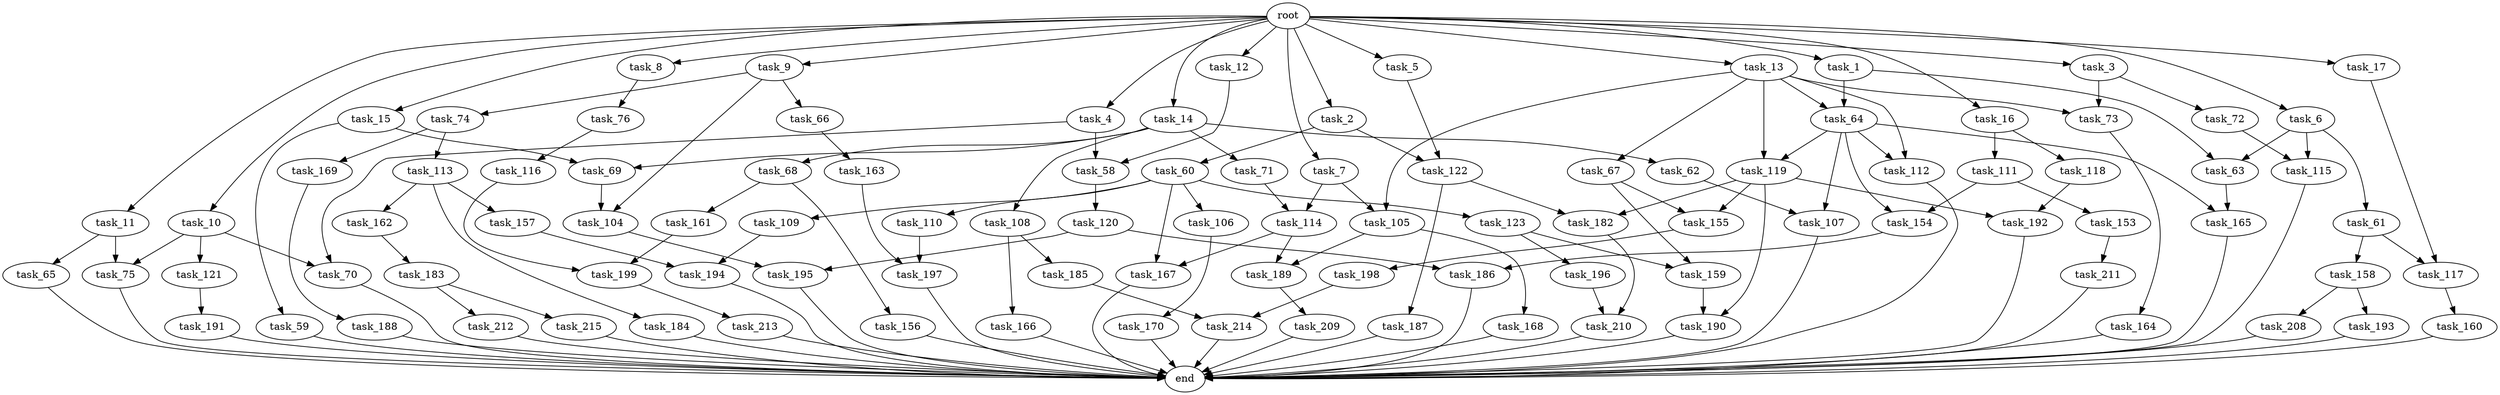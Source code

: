 digraph G {
  task_116 [size="858993459200.000000"];
  task_105 [size="833223655424.000000"];
  task_163 [size="137438953472.000000"];
  task_15 [size="1024.000000"];
  task_212 [size="858993459200.000000"];
  task_184 [size="137438953472.000000"];
  task_169 [size="214748364800.000000"];
  task_153 [size="77309411328.000000"];
  task_191 [size="549755813888.000000"];
  task_7 [size="1024.000000"];
  task_104 [size="274877906944.000000"];
  task_119 [size="1245540515840.000000"];
  task_166 [size="858993459200.000000"];
  task_75 [size="1116691496960.000000"];
  task_214 [size="386547056640.000000"];
  task_154 [size="627065225216.000000"];
  task_106 [size="214748364800.000000"];
  task_117 [size="386547056640.000000"];
  task_155 [size="970662608896.000000"];
  task_72 [size="420906795008.000000"];
  task_9 [size="1024.000000"];
  task_196 [size="858993459200.000000"];
  task_74 [size="137438953472.000000"];
  task_112 [size="1245540515840.000000"];
  task_185 [size="858993459200.000000"];
  task_59 [size="420906795008.000000"];
  task_121 [size="695784701952.000000"];
  task_164 [size="214748364800.000000"];
  task_73 [size="1116691496960.000000"];
  task_64 [size="1245540515840.000000"];
  task_198 [size="137438953472.000000"];
  task_65 [size="420906795008.000000"];
  task_118 [size="420906795008.000000"];
  task_188 [size="214748364800.000000"];
  task_63 [size="627065225216.000000"];
  task_68 [size="858993459200.000000"];
  task_115 [size="214748364800.000000"];
  task_58 [size="343597383680.000000"];
  task_160 [size="420906795008.000000"];
  task_190 [size="455266533376.000000"];
  task_61 [size="77309411328.000000"];
  task_11 [size="1024.000000"];
  task_167 [size="292057776128.000000"];
  task_156 [size="420906795008.000000"];
  task_1 [size="1024.000000"];
  task_159 [size="1408749273088.000000"];
  task_157 [size="137438953472.000000"];
  task_109 [size="214748364800.000000"];
  task_210 [size="970662608896.000000"];
  task_189 [size="214748364800.000000"];
  task_69 [size="1279900254208.000000"];
  task_162 [size="137438953472.000000"];
  task_123 [size="214748364800.000000"];
  task_194 [size="446676598784.000000"];
  task_62 [size="858993459200.000000"];
  task_66 [size="137438953472.000000"];
  task_161 [size="420906795008.000000"];
  task_213 [size="309237645312.000000"];
  task_195 [size="171798691840.000000"];
  end [size="0.000000"];
  task_192 [size="970662608896.000000"];
  task_4 [size="1024.000000"];
  task_60 [size="34359738368.000000"];
  task_10 [size="1024.000000"];
  task_193 [size="695784701952.000000"];
  task_158 [size="77309411328.000000"];
  task_70 [size="730144440320.000000"];
  task_71 [size="858993459200.000000"];
  task_67 [size="695784701952.000000"];
  task_14 [size="1024.000000"];
  task_12 [size="1024.000000"];
  task_13 [size="1024.000000"];
  task_108 [size="858993459200.000000"];
  task_3 [size="1024.000000"];
  task_114 [size="274877906944.000000"];
  task_113 [size="214748364800.000000"];
  task_6 [size="1024.000000"];
  task_186 [size="68719476736.000000"];
  task_168 [size="137438953472.000000"];
  task_2 [size="1024.000000"];
  task_209 [size="34359738368.000000"];
  task_197 [size="730144440320.000000"];
  task_183 [size="695784701952.000000"];
  task_107 [size="1099511627776.000000"];
  task_182 [size="635655159808.000000"];
  task_211 [size="858993459200.000000"];
  task_170 [size="695784701952.000000"];
  task_17 [size="1024.000000"];
  task_76 [size="858993459200.000000"];
  task_165 [size="1408749273088.000000"];
  task_120 [size="549755813888.000000"];
  root [size="0.000000"];
  task_111 [size="420906795008.000000"];
  task_8 [size="1024.000000"];
  task_16 [size="1024.000000"];
  task_199 [size="111669149696.000000"];
  task_187 [size="214748364800.000000"];
  task_5 [size="1024.000000"];
  task_215 [size="858993459200.000000"];
  task_110 [size="214748364800.000000"];
  task_122 [size="893353197568.000000"];
  task_208 [size="695784701952.000000"];

  task_116 -> task_199 [size="33554432.000000"];
  task_105 -> task_189 [size="134217728.000000"];
  task_105 -> task_168 [size="134217728.000000"];
  task_163 -> task_197 [size="301989888.000000"];
  task_15 -> task_59 [size="411041792.000000"];
  task_15 -> task_69 [size="411041792.000000"];
  task_212 -> end [size="1.000000"];
  task_184 -> end [size="1.000000"];
  task_169 -> task_188 [size="209715200.000000"];
  task_153 -> task_211 [size="838860800.000000"];
  task_191 -> end [size="1.000000"];
  task_7 -> task_114 [size="134217728.000000"];
  task_7 -> task_105 [size="134217728.000000"];
  task_104 -> task_195 [size="134217728.000000"];
  task_119 -> task_192 [size="411041792.000000"];
  task_119 -> task_155 [size="411041792.000000"];
  task_119 -> task_190 [size="411041792.000000"];
  task_119 -> task_182 [size="411041792.000000"];
  task_166 -> end [size="1.000000"];
  task_75 -> end [size="1.000000"];
  task_214 -> end [size="1.000000"];
  task_154 -> task_186 [size="33554432.000000"];
  task_106 -> task_170 [size="679477248.000000"];
  task_117 -> task_160 [size="411041792.000000"];
  task_155 -> task_198 [size="134217728.000000"];
  task_72 -> task_115 [size="134217728.000000"];
  task_9 -> task_66 [size="134217728.000000"];
  task_9 -> task_74 [size="134217728.000000"];
  task_9 -> task_104 [size="134217728.000000"];
  task_196 -> task_210 [size="411041792.000000"];
  task_74 -> task_169 [size="209715200.000000"];
  task_74 -> task_113 [size="209715200.000000"];
  task_112 -> end [size="1.000000"];
  task_185 -> task_214 [size="75497472.000000"];
  task_59 -> end [size="1.000000"];
  task_121 -> task_191 [size="536870912.000000"];
  task_164 -> end [size="1.000000"];
  task_73 -> task_164 [size="209715200.000000"];
  task_64 -> task_112 [size="536870912.000000"];
  task_64 -> task_119 [size="536870912.000000"];
  task_64 -> task_154 [size="536870912.000000"];
  task_64 -> task_107 [size="536870912.000000"];
  task_64 -> task_165 [size="536870912.000000"];
  task_198 -> task_214 [size="301989888.000000"];
  task_65 -> end [size="1.000000"];
  task_118 -> task_192 [size="536870912.000000"];
  task_188 -> end [size="1.000000"];
  task_63 -> task_165 [size="838860800.000000"];
  task_68 -> task_156 [size="411041792.000000"];
  task_68 -> task_161 [size="411041792.000000"];
  task_115 -> end [size="1.000000"];
  task_58 -> task_120 [size="536870912.000000"];
  task_160 -> end [size="1.000000"];
  task_190 -> end [size="1.000000"];
  task_61 -> task_158 [size="75497472.000000"];
  task_61 -> task_117 [size="75497472.000000"];
  task_11 -> task_65 [size="411041792.000000"];
  task_11 -> task_75 [size="411041792.000000"];
  task_167 -> end [size="1.000000"];
  task_156 -> end [size="1.000000"];
  task_1 -> task_63 [size="536870912.000000"];
  task_1 -> task_64 [size="536870912.000000"];
  task_159 -> task_190 [size="33554432.000000"];
  task_157 -> task_194 [size="301989888.000000"];
  task_109 -> task_194 [size="134217728.000000"];
  task_210 -> end [size="1.000000"];
  task_189 -> task_209 [size="33554432.000000"];
  task_69 -> task_104 [size="134217728.000000"];
  task_162 -> task_183 [size="679477248.000000"];
  task_123 -> task_196 [size="838860800.000000"];
  task_123 -> task_159 [size="838860800.000000"];
  task_194 -> end [size="1.000000"];
  task_62 -> task_107 [size="536870912.000000"];
  task_66 -> task_163 [size="134217728.000000"];
  task_161 -> task_199 [size="75497472.000000"];
  task_213 -> end [size="1.000000"];
  task_195 -> end [size="1.000000"];
  task_192 -> end [size="1.000000"];
  task_4 -> task_58 [size="33554432.000000"];
  task_4 -> task_70 [size="33554432.000000"];
  task_60 -> task_109 [size="209715200.000000"];
  task_60 -> task_110 [size="209715200.000000"];
  task_60 -> task_167 [size="209715200.000000"];
  task_60 -> task_106 [size="209715200.000000"];
  task_60 -> task_123 [size="209715200.000000"];
  task_10 -> task_75 [size="679477248.000000"];
  task_10 -> task_70 [size="679477248.000000"];
  task_10 -> task_121 [size="679477248.000000"];
  task_193 -> end [size="1.000000"];
  task_158 -> task_193 [size="679477248.000000"];
  task_158 -> task_208 [size="679477248.000000"];
  task_70 -> end [size="1.000000"];
  task_71 -> task_114 [size="134217728.000000"];
  task_67 -> task_155 [size="536870912.000000"];
  task_67 -> task_159 [size="536870912.000000"];
  task_14 -> task_108 [size="838860800.000000"];
  task_14 -> task_71 [size="838860800.000000"];
  task_14 -> task_68 [size="838860800.000000"];
  task_14 -> task_62 [size="838860800.000000"];
  task_14 -> task_69 [size="838860800.000000"];
  task_12 -> task_58 [size="301989888.000000"];
  task_13 -> task_112 [size="679477248.000000"];
  task_13 -> task_119 [size="679477248.000000"];
  task_13 -> task_67 [size="679477248.000000"];
  task_13 -> task_105 [size="679477248.000000"];
  task_13 -> task_73 [size="679477248.000000"];
  task_13 -> task_64 [size="679477248.000000"];
  task_108 -> task_185 [size="838860800.000000"];
  task_108 -> task_166 [size="838860800.000000"];
  task_3 -> task_73 [size="411041792.000000"];
  task_3 -> task_72 [size="411041792.000000"];
  task_114 -> task_167 [size="75497472.000000"];
  task_114 -> task_189 [size="75497472.000000"];
  task_113 -> task_184 [size="134217728.000000"];
  task_113 -> task_162 [size="134217728.000000"];
  task_113 -> task_157 [size="134217728.000000"];
  task_6 -> task_63 [size="75497472.000000"];
  task_6 -> task_61 [size="75497472.000000"];
  task_6 -> task_115 [size="75497472.000000"];
  task_186 -> end [size="1.000000"];
  task_168 -> end [size="1.000000"];
  task_2 -> task_60 [size="33554432.000000"];
  task_2 -> task_122 [size="33554432.000000"];
  task_209 -> end [size="1.000000"];
  task_197 -> end [size="1.000000"];
  task_183 -> task_212 [size="838860800.000000"];
  task_183 -> task_215 [size="838860800.000000"];
  task_107 -> end [size="1.000000"];
  task_182 -> task_210 [size="536870912.000000"];
  task_211 -> end [size="1.000000"];
  task_170 -> end [size="1.000000"];
  task_17 -> task_117 [size="301989888.000000"];
  task_76 -> task_116 [size="838860800.000000"];
  task_165 -> end [size="1.000000"];
  task_120 -> task_195 [size="33554432.000000"];
  task_120 -> task_186 [size="33554432.000000"];
  root -> task_13 [size="1.000000"];
  root -> task_17 [size="1.000000"];
  root -> task_3 [size="1.000000"];
  root -> task_4 [size="1.000000"];
  root -> task_11 [size="1.000000"];
  root -> task_15 [size="1.000000"];
  root -> task_10 [size="1.000000"];
  root -> task_6 [size="1.000000"];
  root -> task_9 [size="1.000000"];
  root -> task_8 [size="1.000000"];
  root -> task_2 [size="1.000000"];
  root -> task_1 [size="1.000000"];
  root -> task_5 [size="1.000000"];
  root -> task_7 [size="1.000000"];
  root -> task_16 [size="1.000000"];
  root -> task_14 [size="1.000000"];
  root -> task_12 [size="1.000000"];
  task_111 -> task_153 [size="75497472.000000"];
  task_111 -> task_154 [size="75497472.000000"];
  task_8 -> task_76 [size="838860800.000000"];
  task_16 -> task_118 [size="411041792.000000"];
  task_16 -> task_111 [size="411041792.000000"];
  task_199 -> task_213 [size="301989888.000000"];
  task_187 -> end [size="1.000000"];
  task_5 -> task_122 [size="838860800.000000"];
  task_215 -> end [size="1.000000"];
  task_110 -> task_197 [size="411041792.000000"];
  task_122 -> task_182 [size="209715200.000000"];
  task_122 -> task_187 [size="209715200.000000"];
  task_208 -> end [size="1.000000"];
}
